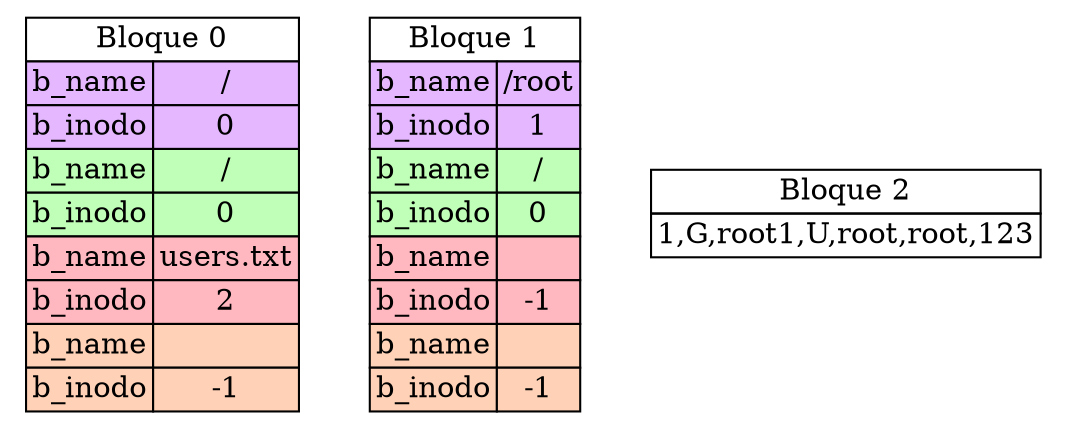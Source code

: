 digraph di{
b_0[ shape=plaintext label=< 
<table border='0' cellborder='1' cellspacing='0'>
<tr><td port="0" colspan="3">Bloque 0</td></tr>
<tr><td bgcolor="#e5b7ff">b_name</td><td bgcolor="#e5b7ff" >/</td></tr>
<tr><td bgcolor="#e5b7ff">b_inodo</td><td bgcolor="#e5b7ff">0</td></tr>
<tr><td bgcolor="#c0ffb7">b_name</td><td bgcolor="#c0ffb7" >/</td></tr>
<tr><td bgcolor="#c0ffb7">b_inodo</td><td bgcolor="#c0ffb7">0</td></tr>
<tr><td bgcolor="#ffb7c0">b_name</td><td bgcolor="#ffb7c0" port="ib208">users.txt</td></tr>
<tr><td bgcolor="#ffb7c0">b_inodo</td><td bgcolor="#ffb7c0">2</td></tr>
<tr><td bgcolor="#ffd2b7">b_name</td><td bgcolor="#ffd2b7" ></td></tr>
<tr><td bgcolor="#ffd2b7">b_inodo</td><td bgcolor="#ffd2b7">-1</td></tr>
</table>
>];
b_1[ shape=plaintext label=< 
<table border='0' cellborder='1' cellspacing='0'>
<tr><td port="208" colspan="3">Bloque 1</td></tr>
<tr><td bgcolor="#e5b7ff">b_name</td><td bgcolor="#e5b7ff" >/root</td></tr>
<tr><td bgcolor="#e5b7ff">b_inodo</td><td bgcolor="#e5b7ff">1</td></tr>
<tr><td bgcolor="#c0ffb7">b_name</td><td bgcolor="#c0ffb7" port="ib0">/</td></tr>
<tr><td bgcolor="#c0ffb7">b_inodo</td><td bgcolor="#c0ffb7">0</td></tr>
<tr><td bgcolor="#ffb7c0">b_name</td><td bgcolor="#ffb7c0" ></td></tr>
<tr><td bgcolor="#ffb7c0">b_inodo</td><td bgcolor="#ffb7c0">-1</td></tr>
<tr><td bgcolor="#ffd2b7">b_name</td><td bgcolor="#ffd2b7" ></td></tr>
<tr><td bgcolor="#ffd2b7">b_inodo</td><td bgcolor="#ffd2b7">-1</td></tr>
</table>
>];
b_2[ shape=plaintext label=< 
<table border='0' cellborder='1' cellspacing='0'>
<tr><td port="416">Bloque 2</td></tr>
<tr><td>1,G,root
1,U,root,root,123
</td></tr>
</table>
>];
}
